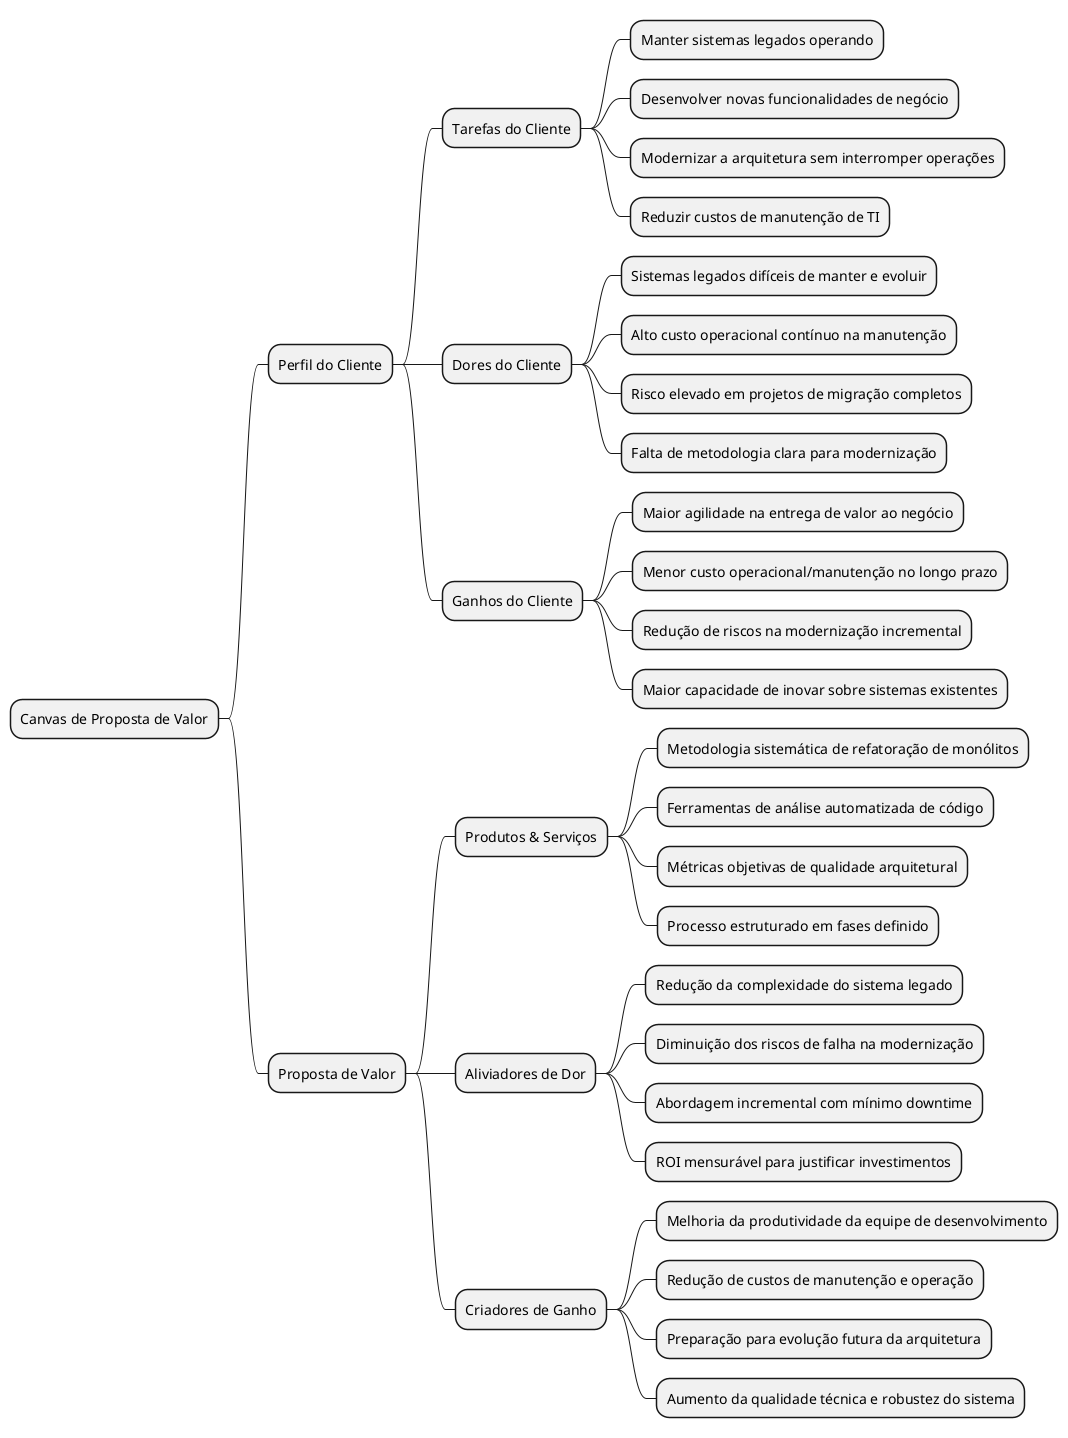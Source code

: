 @startmindmap
* Canvas de Proposta de Valor
** Perfil do Cliente
*** Tarefas do Cliente
**** Manter sistemas legados operando
**** Desenvolver novas funcionalidades de negócio
**** Modernizar a arquitetura sem interromper operações
**** Reduzir custos de manutenção de TI
*** Dores do Cliente
**** Sistemas legados difíceis de manter e evoluir
**** Alto custo operacional contínuo na manutenção
**** Risco elevado em projetos de migração completos
**** Falta de metodologia clara para modernização
*** Ganhos do Cliente
**** Maior agilidade na entrega de valor ao negócio
**** Menor custo operacional/manutenção no longo prazo
**** Redução de riscos na modernização incremental
**** Maior capacidade de inovar sobre sistemas existentes
** Proposta de Valor
*** Produtos & Serviços
**** Metodologia sistemática de refatoração de monólitos
**** Ferramentas de análise automatizada de código
**** Métricas objetivas de qualidade arquitetural
**** Processo estruturado em fases definido
*** Aliviadores de Dor
**** Redução da complexidade do sistema legado
**** Diminuição dos riscos de falha na modernização
**** Abordagem incremental com mínimo downtime
**** ROI mensurável para justificar investimentos
*** Criadores de Ganho
**** Melhoria da produtividade da equipe de desenvolvimento
**** Redução de custos de manutenção e operação
**** Preparação para evolução futura da arquitetura
**** Aumento da qualidade técnica e robustez do sistema
@endmindmap